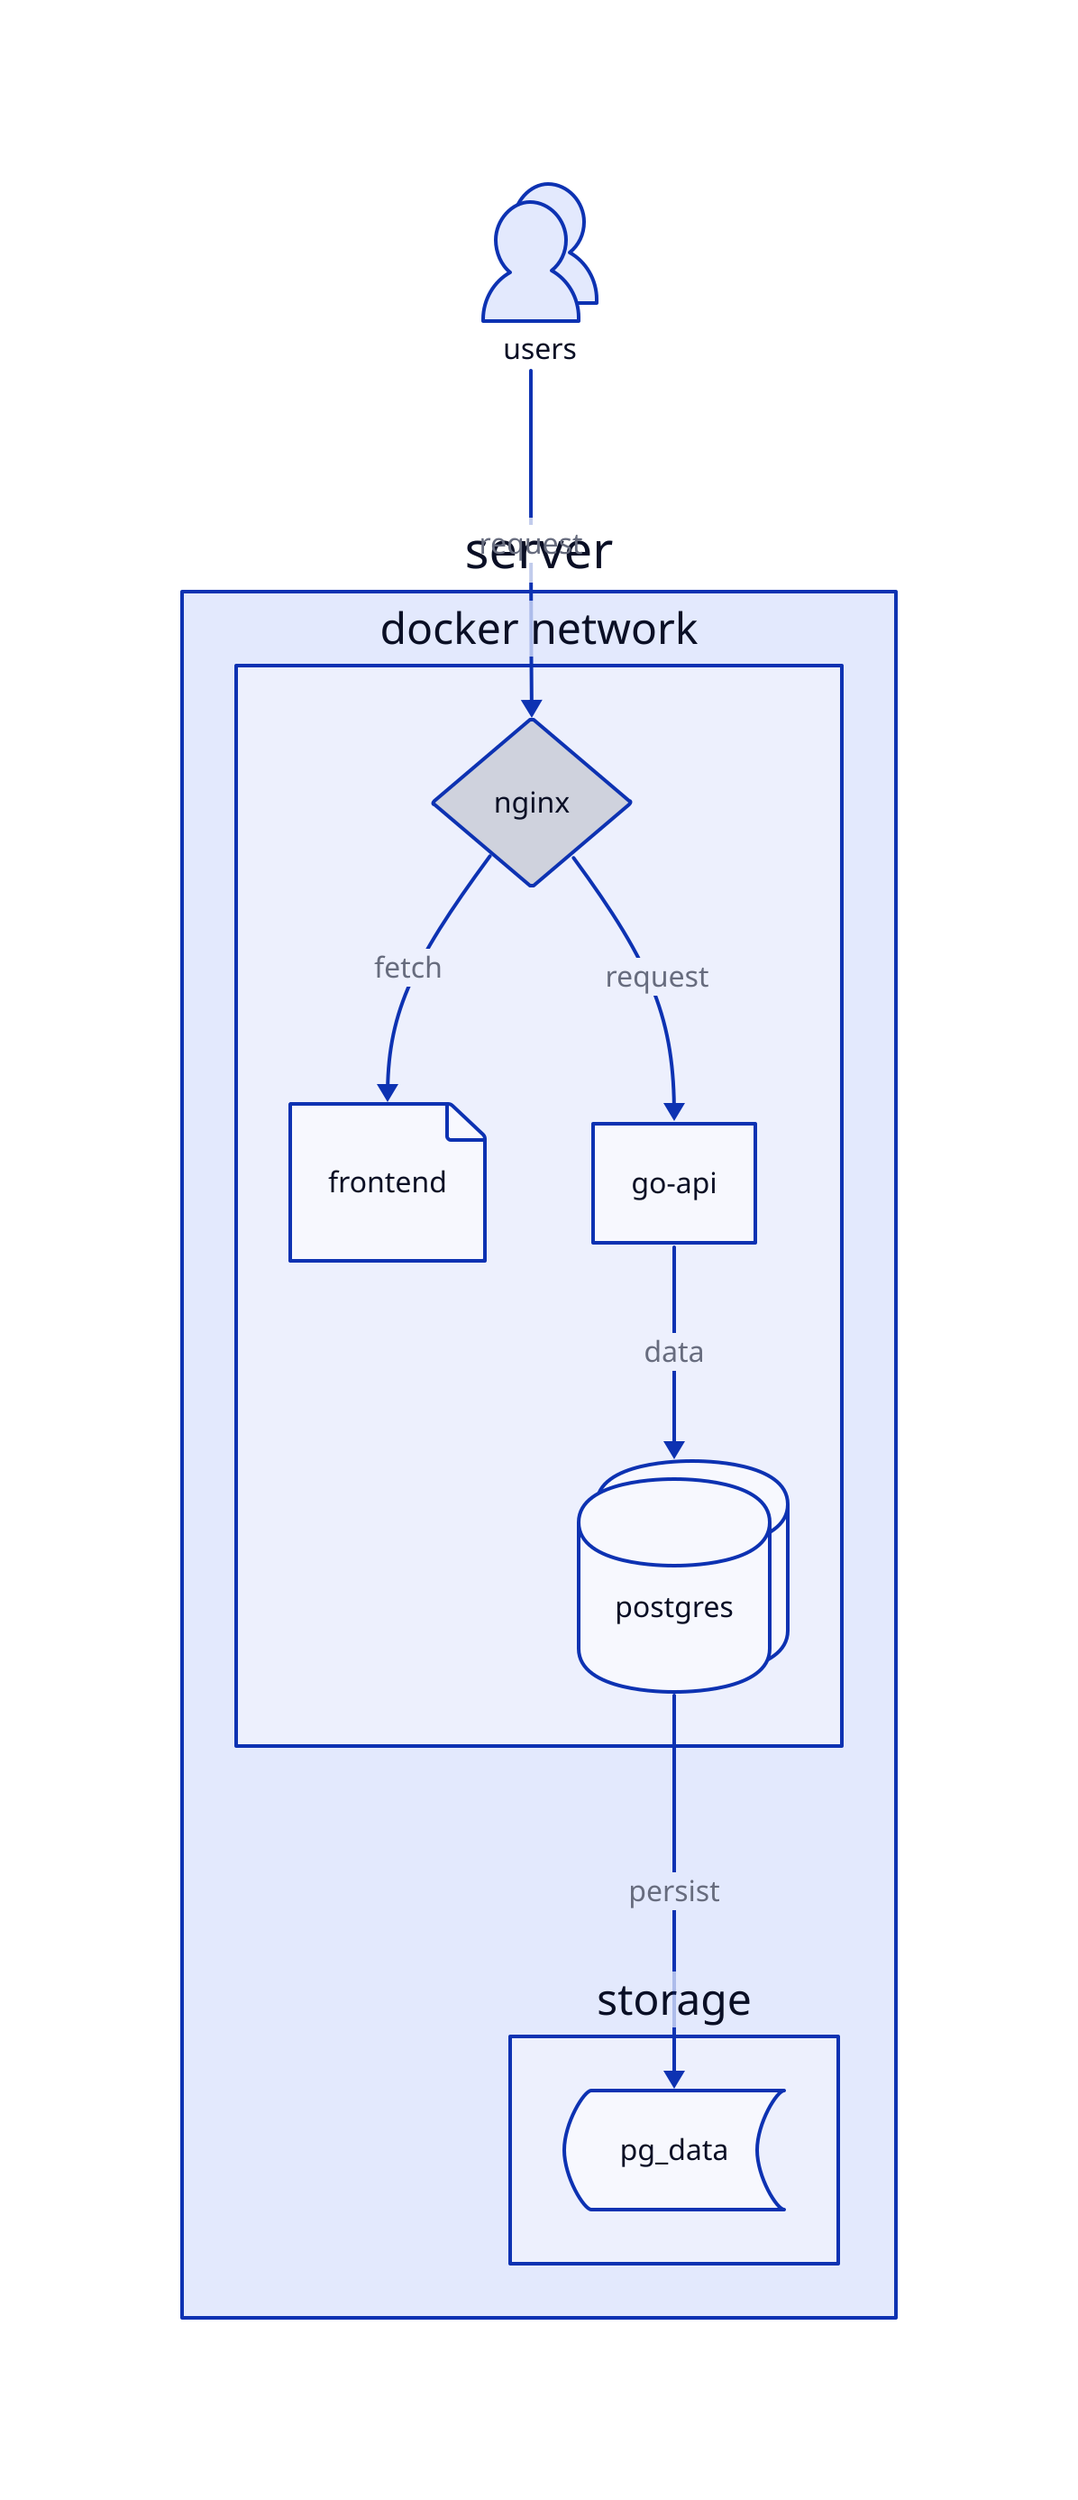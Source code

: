 vars: {
  d2-config: {
    layout-engine: elk
    # Terminal theme code
    theme-id: 300
  }
}

users: {
  shape: person
  style.multiple: true
}

server: {
  docker network: {
    nginx: {
      shape: diamond
    }
    frontend: {
      shape: page
    }
    go-api

    postgres: {
      shape: cylinder
      style.multiple: true
    }

    nginx -> go-api: request
    nginx -> frontend: fetch
    go-api -> postgres: data
  }

  storage: {
    pg_data: {
      shape: stored_data
    }
  }

  docker network.postgres -> storage.pg_data: persist
}

users -> server.docker network.nginx: request
